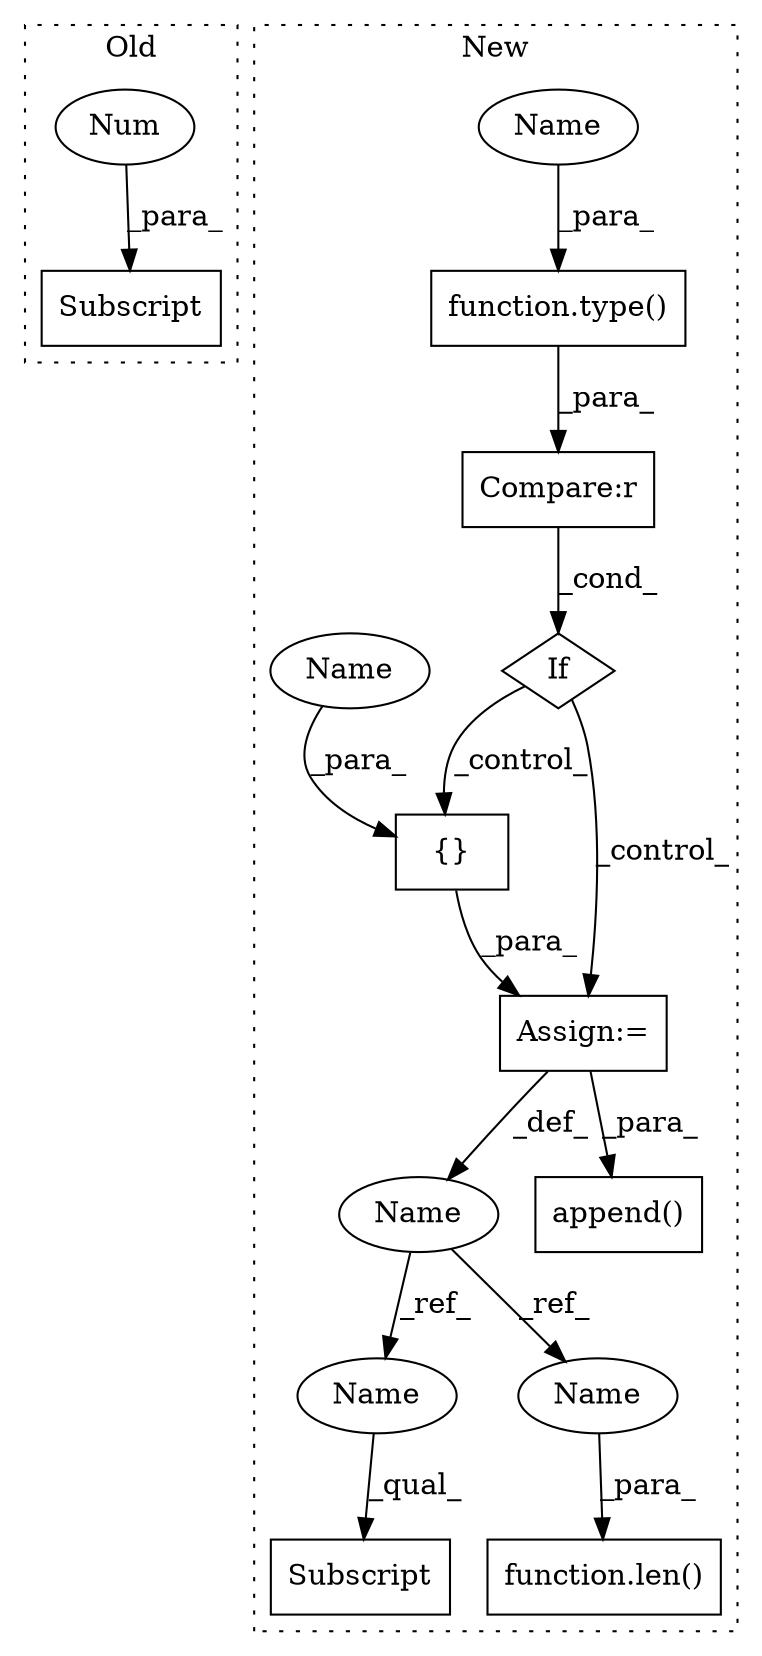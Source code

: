 digraph G {
subgraph cluster0 {
1 [label="Subscript" a="63" s="1388,0" l="16,0" shape="box"];
11 [label="Num" a="76" s="1401" l="2" shape="ellipse"];
label = "Old";
style="dotted";
}
subgraph cluster1 {
2 [label="function.type()" a="75" s="1446,1466" l="5,1" shape="box"];
3 [label="If" a="96" s="1443,1474" l="3,14" shape="diamond"];
4 [label="Compare:r" a="40" s="1446" l="28" shape="box"];
5 [label="Assign:=" a="68" s="1503" l="3" shape="box"];
6 [label="{}" a="59" s="1506,1522" l="1,0" shape="box"];
7 [label="Subscript" a="63" s="1611,0" l="18,0" shape="box"];
8 [label="Name" a="87" s="1488" l="15" shape="ellipse"];
9 [label="function.len()" a="75" s="1695,1714" l="4,1" shape="box"];
10 [label="append()" a="75" s="1571,1670" l="19,1" shape="box"];
12 [label="Name" a="87" s="1611" l="15" shape="ellipse"];
13 [label="Name" a="87" s="1699" l="15" shape="ellipse"];
14 [label="Name" a="87" s="1451" l="15" shape="ellipse"];
15 [label="Name" a="87" s="1507" l="15" shape="ellipse"];
label = "New";
style="dotted";
}
2 -> 4 [label="_para_"];
3 -> 6 [label="_control_"];
3 -> 5 [label="_control_"];
4 -> 3 [label="_cond_"];
5 -> 10 [label="_para_"];
5 -> 8 [label="_def_"];
6 -> 5 [label="_para_"];
8 -> 13 [label="_ref_"];
8 -> 12 [label="_ref_"];
11 -> 1 [label="_para_"];
12 -> 7 [label="_qual_"];
13 -> 9 [label="_para_"];
14 -> 2 [label="_para_"];
15 -> 6 [label="_para_"];
}